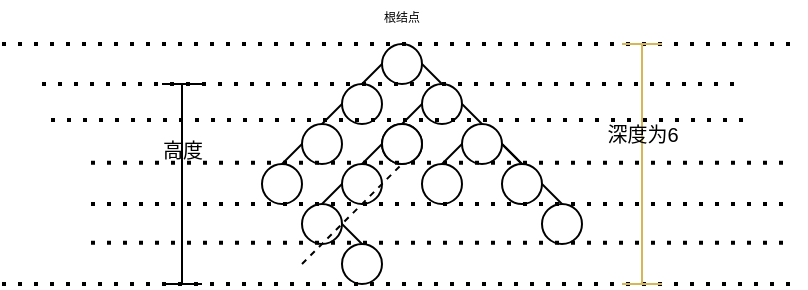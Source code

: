 <mxfile version="24.8.9">
  <diagram name="第 1 页" id="nKXCnL6x7yEZuY7Ssmie">
    <mxGraphModel dx="351" dy="267" grid="1" gridSize="10" guides="1" tooltips="1" connect="1" arrows="1" fold="1" page="1" pageScale="1" pageWidth="827" pageHeight="1169" math="0" shadow="0">
      <root>
        <mxCell id="0" />
        <mxCell id="1" parent="0" />
        <mxCell id="6oO82O1o3rVKVG3HV-kC-1" value="" style="ellipse;whiteSpace=wrap;html=1;aspect=fixed;" vertex="1" parent="1">
          <mxGeometry x="310" y="130" width="20" height="20" as="geometry" />
        </mxCell>
        <mxCell id="6oO82O1o3rVKVG3HV-kC-3" value="" style="ellipse;whiteSpace=wrap;html=1;aspect=fixed;" vertex="1" parent="1">
          <mxGeometry x="290" y="150" width="20" height="20" as="geometry" />
        </mxCell>
        <mxCell id="6oO82O1o3rVKVG3HV-kC-4" value="" style="ellipse;whiteSpace=wrap;html=1;aspect=fixed;" vertex="1" parent="1">
          <mxGeometry x="330" y="150" width="20" height="20" as="geometry" />
        </mxCell>
        <mxCell id="6oO82O1o3rVKVG3HV-kC-5" value="" style="ellipse;whiteSpace=wrap;html=1;aspect=fixed;" vertex="1" parent="1">
          <mxGeometry x="270" y="170" width="20" height="20" as="geometry" />
        </mxCell>
        <mxCell id="6oO82O1o3rVKVG3HV-kC-6" value="" style="ellipse;whiteSpace=wrap;html=1;aspect=fixed;" vertex="1" parent="1">
          <mxGeometry x="250" y="190" width="20" height="20" as="geometry" />
        </mxCell>
        <mxCell id="6oO82O1o3rVKVG3HV-kC-9" value="" style="ellipse;whiteSpace=wrap;html=1;aspect=fixed;" vertex="1" parent="1">
          <mxGeometry x="310" y="170" width="20" height="20" as="geometry" />
        </mxCell>
        <mxCell id="6oO82O1o3rVKVG3HV-kC-10" value="" style="ellipse;whiteSpace=wrap;html=1;aspect=fixed;" vertex="1" parent="1">
          <mxGeometry x="290" y="190" width="20" height="20" as="geometry" />
        </mxCell>
        <mxCell id="6oO82O1o3rVKVG3HV-kC-11" value="" style="ellipse;whiteSpace=wrap;html=1;aspect=fixed;" vertex="1" parent="1">
          <mxGeometry x="270" y="210" width="20" height="20" as="geometry" />
        </mxCell>
        <mxCell id="6oO82O1o3rVKVG3HV-kC-12" value="" style="ellipse;whiteSpace=wrap;html=1;aspect=fixed;" vertex="1" parent="1">
          <mxGeometry x="310" y="170" width="20" height="20" as="geometry" />
        </mxCell>
        <mxCell id="6oO82O1o3rVKVG3HV-kC-13" value="" style="ellipse;whiteSpace=wrap;html=1;aspect=fixed;" vertex="1" parent="1">
          <mxGeometry x="290" y="230" width="20" height="20" as="geometry" />
        </mxCell>
        <mxCell id="6oO82O1o3rVKVG3HV-kC-14" value="" style="ellipse;whiteSpace=wrap;html=1;aspect=fixed;" vertex="1" parent="1">
          <mxGeometry x="370" y="190" width="20" height="20" as="geometry" />
        </mxCell>
        <mxCell id="6oO82O1o3rVKVG3HV-kC-15" value="" style="ellipse;whiteSpace=wrap;html=1;aspect=fixed;" vertex="1" parent="1">
          <mxGeometry x="350" y="170" width="20" height="20" as="geometry" />
        </mxCell>
        <mxCell id="6oO82O1o3rVKVG3HV-kC-16" value="" style="ellipse;whiteSpace=wrap;html=1;aspect=fixed;" vertex="1" parent="1">
          <mxGeometry x="330" y="190" width="20" height="20" as="geometry" />
        </mxCell>
        <mxCell id="6oO82O1o3rVKVG3HV-kC-17" value="" style="ellipse;whiteSpace=wrap;html=1;aspect=fixed;" vertex="1" parent="1">
          <mxGeometry x="390" y="210" width="20" height="20" as="geometry" />
        </mxCell>
        <mxCell id="6oO82O1o3rVKVG3HV-kC-18" value="" style="endArrow=none;html=1;rounded=0;entryX=0;entryY=0.5;entryDx=0;entryDy=0;" edge="1" parent="1" target="6oO82O1o3rVKVG3HV-kC-1">
          <mxGeometry width="50" height="50" relative="1" as="geometry">
            <mxPoint x="300" y="150" as="sourcePoint" />
            <mxPoint x="190" y="140" as="targetPoint" />
            <Array as="points" />
          </mxGeometry>
        </mxCell>
        <mxCell id="6oO82O1o3rVKVG3HV-kC-19" value="" style="endArrow=none;html=1;rounded=0;entryX=0;entryY=0.5;entryDx=0;entryDy=0;" edge="1" parent="1">
          <mxGeometry width="50" height="50" relative="1" as="geometry">
            <mxPoint x="280" y="170" as="sourcePoint" />
            <mxPoint x="290" y="160" as="targetPoint" />
            <Array as="points" />
          </mxGeometry>
        </mxCell>
        <mxCell id="6oO82O1o3rVKVG3HV-kC-20" value="" style="endArrow=none;html=1;rounded=0;entryX=0;entryY=0.5;entryDx=0;entryDy=0;" edge="1" parent="1">
          <mxGeometry width="50" height="50" relative="1" as="geometry">
            <mxPoint x="320" y="170" as="sourcePoint" />
            <mxPoint x="330" y="160" as="targetPoint" />
            <Array as="points" />
          </mxGeometry>
        </mxCell>
        <mxCell id="6oO82O1o3rVKVG3HV-kC-21" value="" style="endArrow=none;html=1;rounded=0;entryX=0;entryY=0.5;entryDx=0;entryDy=0;" edge="1" parent="1">
          <mxGeometry width="50" height="50" relative="1" as="geometry">
            <mxPoint x="260" y="190" as="sourcePoint" />
            <mxPoint x="270" y="180" as="targetPoint" />
            <Array as="points" />
          </mxGeometry>
        </mxCell>
        <mxCell id="6oO82O1o3rVKVG3HV-kC-22" value="" style="endArrow=none;html=1;rounded=0;entryX=0;entryY=0.5;entryDx=0;entryDy=0;" edge="1" parent="1">
          <mxGeometry width="50" height="50" relative="1" as="geometry">
            <mxPoint x="340" y="190" as="sourcePoint" />
            <mxPoint x="350" y="180" as="targetPoint" />
            <Array as="points" />
          </mxGeometry>
        </mxCell>
        <mxCell id="6oO82O1o3rVKVG3HV-kC-23" value="" style="endArrow=none;html=1;rounded=0;entryX=0;entryY=0.5;entryDx=0;entryDy=0;" edge="1" parent="1">
          <mxGeometry width="50" height="50" relative="1" as="geometry">
            <mxPoint x="300" y="190" as="sourcePoint" />
            <mxPoint x="310" y="180" as="targetPoint" />
            <Array as="points" />
          </mxGeometry>
        </mxCell>
        <mxCell id="6oO82O1o3rVKVG3HV-kC-24" value="" style="endArrow=none;html=1;rounded=0;entryX=0;entryY=0.5;entryDx=0;entryDy=0;" edge="1" parent="1">
          <mxGeometry width="50" height="50" relative="1" as="geometry">
            <mxPoint x="280" y="210" as="sourcePoint" />
            <mxPoint x="290" y="200" as="targetPoint" />
            <Array as="points" />
          </mxGeometry>
        </mxCell>
        <mxCell id="6oO82O1o3rVKVG3HV-kC-25" value="" style="endArrow=none;html=1;rounded=0;entryX=0;entryY=0.5;entryDx=0;entryDy=0;" edge="1" parent="1">
          <mxGeometry width="50" height="50" relative="1" as="geometry">
            <mxPoint x="340.0" y="150" as="sourcePoint" />
            <mxPoint x="330.0" y="140" as="targetPoint" />
            <Array as="points" />
          </mxGeometry>
        </mxCell>
        <mxCell id="6oO82O1o3rVKVG3HV-kC-26" value="" style="endArrow=none;html=1;rounded=0;entryX=0;entryY=0.5;entryDx=0;entryDy=0;" edge="1" parent="1">
          <mxGeometry width="50" height="50" relative="1" as="geometry">
            <mxPoint x="360.0" y="170" as="sourcePoint" />
            <mxPoint x="350.0" y="160" as="targetPoint" />
            <Array as="points" />
          </mxGeometry>
        </mxCell>
        <mxCell id="6oO82O1o3rVKVG3HV-kC-27" value="" style="endArrow=none;html=1;rounded=0;entryX=0;entryY=0.5;entryDx=0;entryDy=0;" edge="1" parent="1">
          <mxGeometry width="50" height="50" relative="1" as="geometry">
            <mxPoint x="300.0" y="230" as="sourcePoint" />
            <mxPoint x="290.0" y="220" as="targetPoint" />
            <Array as="points" />
          </mxGeometry>
        </mxCell>
        <mxCell id="6oO82O1o3rVKVG3HV-kC-29" value="" style="endArrow=none;html=1;rounded=0;entryX=0;entryY=0.5;entryDx=0;entryDy=0;" edge="1" parent="1">
          <mxGeometry width="50" height="50" relative="1" as="geometry">
            <mxPoint x="380.0" y="190" as="sourcePoint" />
            <mxPoint x="370.0" y="180" as="targetPoint" />
            <Array as="points" />
          </mxGeometry>
        </mxCell>
        <mxCell id="6oO82O1o3rVKVG3HV-kC-30" value="" style="endArrow=none;html=1;rounded=0;entryX=0;entryY=0.5;entryDx=0;entryDy=0;" edge="1" parent="1">
          <mxGeometry width="50" height="50" relative="1" as="geometry">
            <mxPoint x="380.0" y="190" as="sourcePoint" />
            <mxPoint x="370.0" y="180" as="targetPoint" />
            <Array as="points" />
          </mxGeometry>
        </mxCell>
        <mxCell id="6oO82O1o3rVKVG3HV-kC-31" value="" style="endArrow=none;html=1;rounded=0;entryX=0;entryY=0.5;entryDx=0;entryDy=0;" edge="1" parent="1">
          <mxGeometry width="50" height="50" relative="1" as="geometry">
            <mxPoint x="400.0" y="210" as="sourcePoint" />
            <mxPoint x="390.0" y="200" as="targetPoint" />
            <Array as="points" />
          </mxGeometry>
        </mxCell>
        <mxCell id="6oO82O1o3rVKVG3HV-kC-32" value="&lt;font style=&quot;font-size: 6px;&quot;&gt;根结点&lt;/font&gt;" style="text;html=1;align=center;verticalAlign=middle;whiteSpace=wrap;rounded=0;" vertex="1" parent="1">
          <mxGeometry x="305" y="110" width="30" height="10" as="geometry" />
        </mxCell>
        <mxCell id="6oO82O1o3rVKVG3HV-kC-40" value="" style="endArrow=none;dashed=1;html=1;dashPattern=1 3;strokeWidth=2;rounded=0;" edge="1" parent="1">
          <mxGeometry width="50" height="50" relative="1" as="geometry">
            <mxPoint x="120" y="250" as="sourcePoint" />
            <mxPoint x="520" y="250" as="targetPoint" />
          </mxGeometry>
        </mxCell>
        <mxCell id="6oO82O1o3rVKVG3HV-kC-41" value="" style="endArrow=none;dashed=1;html=1;dashPattern=1 3;strokeWidth=2;rounded=0;" edge="1" parent="1">
          <mxGeometry width="50" height="50" relative="1" as="geometry">
            <mxPoint x="120" y="130" as="sourcePoint" />
            <mxPoint x="520" y="130" as="targetPoint" />
          </mxGeometry>
        </mxCell>
        <mxCell id="6oO82O1o3rVKVG3HV-kC-42" value="" style="shape=crossbar;whiteSpace=wrap;html=1;rounded=1;direction=south;" vertex="1" parent="1">
          <mxGeometry x="200" y="150" width="20" height="100" as="geometry" />
        </mxCell>
        <mxCell id="6oO82O1o3rVKVG3HV-kC-44" value="&lt;font style=&quot;font-size: 10px;&quot;&gt;高度&lt;/font&gt;" style="text;html=1;align=center;verticalAlign=middle;resizable=0;points=[];autosize=1;strokeColor=none;fillColor=none;" vertex="1" parent="1">
          <mxGeometry x="190" y="168" width="40" height="30" as="geometry" />
        </mxCell>
        <mxCell id="6oO82O1o3rVKVG3HV-kC-45" value="" style="shape=crossbar;whiteSpace=wrap;html=1;rounded=1;direction=south;fillColor=#fff2cc;strokeColor=#d6b656;" vertex="1" parent="1">
          <mxGeometry x="430" y="130" width="20" height="120" as="geometry" />
        </mxCell>
        <mxCell id="6oO82O1o3rVKVG3HV-kC-46" value="&lt;font style=&quot;font-size: 10px;&quot;&gt;深度为6&lt;/font&gt;" style="text;html=1;align=center;verticalAlign=middle;resizable=0;points=[];autosize=1;strokeColor=none;fillColor=none;" vertex="1" parent="1">
          <mxGeometry x="410" y="160" width="60" height="30" as="geometry" />
        </mxCell>
        <mxCell id="6oO82O1o3rVKVG3HV-kC-48" value="" style="endArrow=none;dashed=1;html=1;rounded=0;" edge="1" parent="1">
          <mxGeometry width="50" height="50" relative="1" as="geometry">
            <mxPoint x="270" y="240" as="sourcePoint" />
            <mxPoint x="320" y="190" as="targetPoint" />
          </mxGeometry>
        </mxCell>
        <mxCell id="6oO82O1o3rVKVG3HV-kC-50" value="" style="endArrow=none;dashed=1;html=1;dashPattern=1 3;strokeWidth=2;rounded=0;" edge="1" parent="1">
          <mxGeometry width="50" height="50" relative="1" as="geometry">
            <mxPoint x="140" y="150" as="sourcePoint" />
            <mxPoint x="491" y="150" as="targetPoint" />
          </mxGeometry>
        </mxCell>
        <mxCell id="6oO82O1o3rVKVG3HV-kC-51" value="" style="endArrow=none;dashed=1;html=1;dashPattern=1 3;strokeWidth=2;rounded=0;" edge="1" parent="1">
          <mxGeometry width="50" height="50" relative="1" as="geometry">
            <mxPoint x="144.5" y="168" as="sourcePoint" />
            <mxPoint x="495.5" y="168" as="targetPoint" />
          </mxGeometry>
        </mxCell>
        <mxCell id="6oO82O1o3rVKVG3HV-kC-52" value="" style="endArrow=none;dashed=1;html=1;dashPattern=1 3;strokeWidth=2;rounded=0;" edge="1" parent="1">
          <mxGeometry width="50" height="50" relative="1" as="geometry">
            <mxPoint x="164.5" y="189.43" as="sourcePoint" />
            <mxPoint x="515.5" y="189.43" as="targetPoint" />
          </mxGeometry>
        </mxCell>
        <mxCell id="6oO82O1o3rVKVG3HV-kC-53" value="" style="endArrow=none;dashed=1;html=1;dashPattern=1 3;strokeWidth=2;rounded=0;" edge="1" parent="1">
          <mxGeometry width="50" height="50" relative="1" as="geometry">
            <mxPoint x="164.5" y="229.43" as="sourcePoint" />
            <mxPoint x="515.5" y="229.43" as="targetPoint" />
          </mxGeometry>
        </mxCell>
        <mxCell id="6oO82O1o3rVKVG3HV-kC-54" value="" style="endArrow=none;dashed=1;html=1;dashPattern=1 3;strokeWidth=2;rounded=0;" edge="1" parent="1">
          <mxGeometry width="50" height="50" relative="1" as="geometry">
            <mxPoint x="164.5" y="210" as="sourcePoint" />
            <mxPoint x="515.5" y="210" as="targetPoint" />
          </mxGeometry>
        </mxCell>
      </root>
    </mxGraphModel>
  </diagram>
</mxfile>
